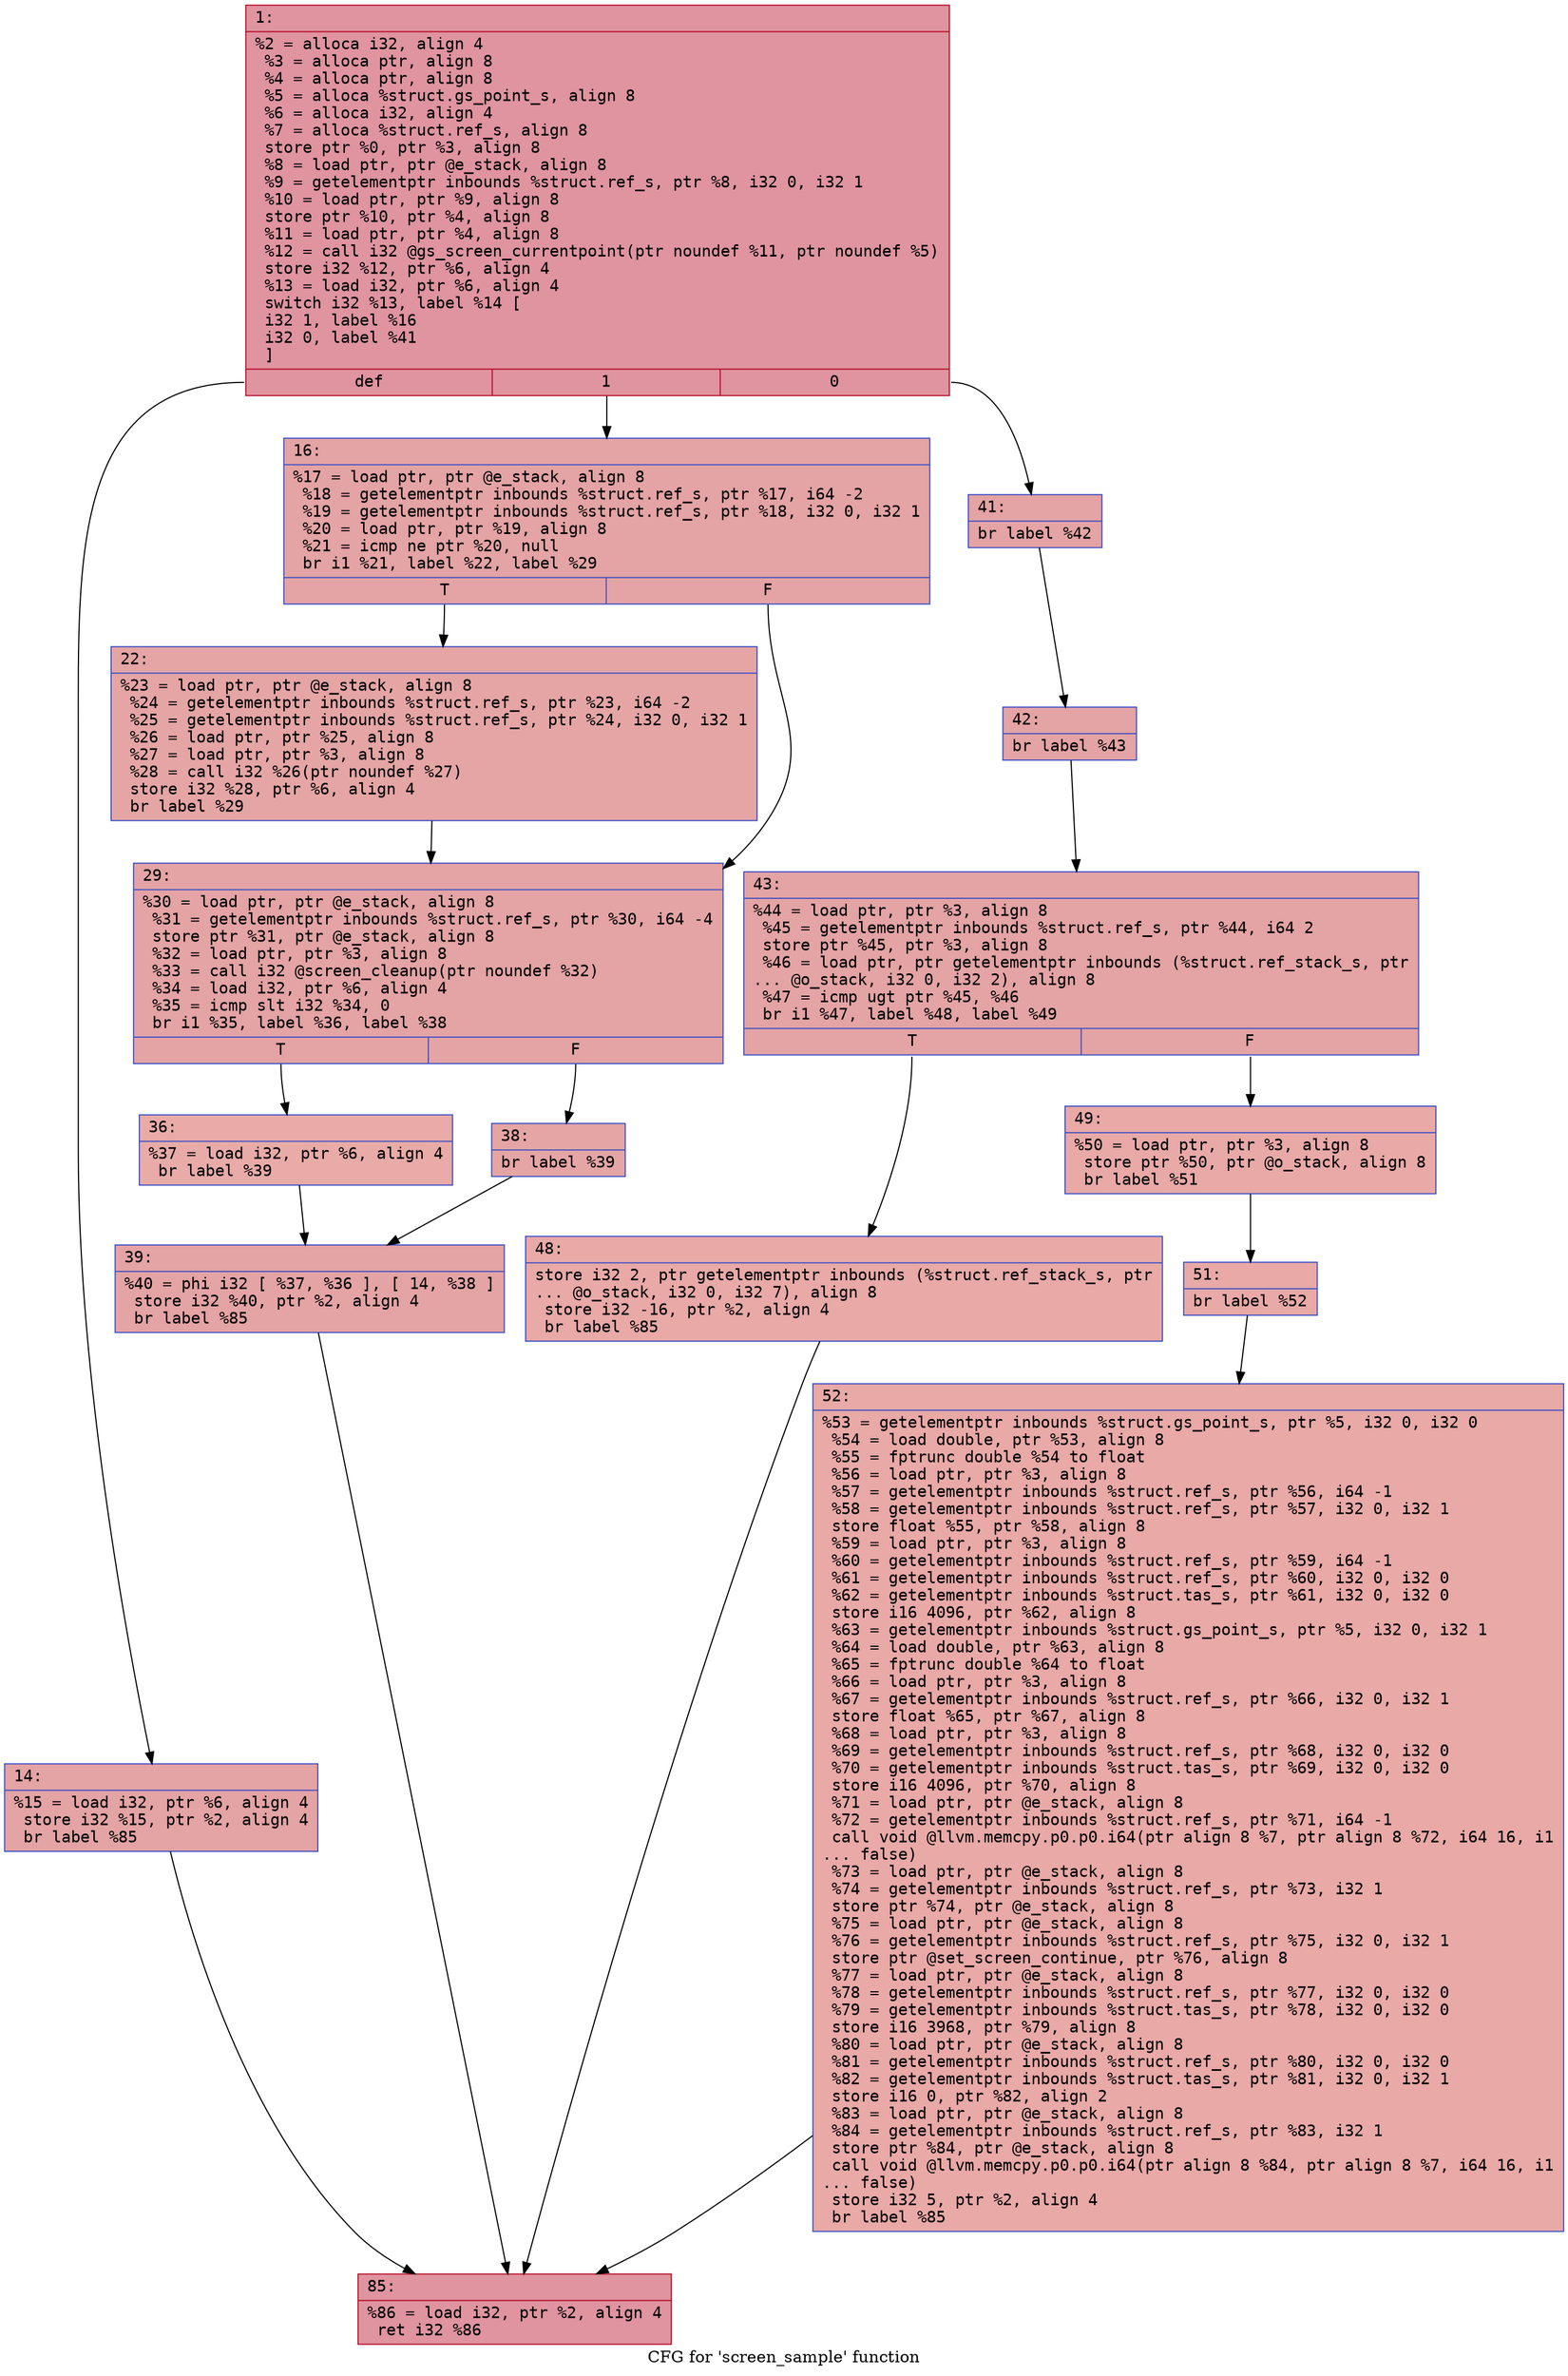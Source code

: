 digraph "CFG for 'screen_sample' function" {
	label="CFG for 'screen_sample' function";

	Node0x6000033b5220 [shape=record,color="#b70d28ff", style=filled, fillcolor="#b70d2870" fontname="Courier",label="{1:\l|  %2 = alloca i32, align 4\l  %3 = alloca ptr, align 8\l  %4 = alloca ptr, align 8\l  %5 = alloca %struct.gs_point_s, align 8\l  %6 = alloca i32, align 4\l  %7 = alloca %struct.ref_s, align 8\l  store ptr %0, ptr %3, align 8\l  %8 = load ptr, ptr @e_stack, align 8\l  %9 = getelementptr inbounds %struct.ref_s, ptr %8, i32 0, i32 1\l  %10 = load ptr, ptr %9, align 8\l  store ptr %10, ptr %4, align 8\l  %11 = load ptr, ptr %4, align 8\l  %12 = call i32 @gs_screen_currentpoint(ptr noundef %11, ptr noundef %5)\l  store i32 %12, ptr %6, align 4\l  %13 = load i32, ptr %6, align 4\l  switch i32 %13, label %14 [\l    i32 1, label %16\l    i32 0, label %41\l  ]\l|{<s0>def|<s1>1|<s2>0}}"];
	Node0x6000033b5220:s0 -> Node0x6000033b5270[tooltip="1 -> 14\nProbability 33.33%" ];
	Node0x6000033b5220:s1 -> Node0x6000033b52c0[tooltip="1 -> 16\nProbability 33.33%" ];
	Node0x6000033b5220:s2 -> Node0x6000033b54a0[tooltip="1 -> 41\nProbability 33.33%" ];
	Node0x6000033b5270 [shape=record,color="#3d50c3ff", style=filled, fillcolor="#c32e3170" fontname="Courier",label="{14:\l|  %15 = load i32, ptr %6, align 4\l  store i32 %15, ptr %2, align 4\l  br label %85\l}"];
	Node0x6000033b5270 -> Node0x6000033b56d0[tooltip="14 -> 85\nProbability 100.00%" ];
	Node0x6000033b52c0 [shape=record,color="#3d50c3ff", style=filled, fillcolor="#c32e3170" fontname="Courier",label="{16:\l|  %17 = load ptr, ptr @e_stack, align 8\l  %18 = getelementptr inbounds %struct.ref_s, ptr %17, i64 -2\l  %19 = getelementptr inbounds %struct.ref_s, ptr %18, i32 0, i32 1\l  %20 = load ptr, ptr %19, align 8\l  %21 = icmp ne ptr %20, null\l  br i1 %21, label %22, label %29\l|{<s0>T|<s1>F}}"];
	Node0x6000033b52c0:s0 -> Node0x6000033b5310[tooltip="16 -> 22\nProbability 62.50%" ];
	Node0x6000033b52c0:s1 -> Node0x6000033b5360[tooltip="16 -> 29\nProbability 37.50%" ];
	Node0x6000033b5310 [shape=record,color="#3d50c3ff", style=filled, fillcolor="#c5333470" fontname="Courier",label="{22:\l|  %23 = load ptr, ptr @e_stack, align 8\l  %24 = getelementptr inbounds %struct.ref_s, ptr %23, i64 -2\l  %25 = getelementptr inbounds %struct.ref_s, ptr %24, i32 0, i32 1\l  %26 = load ptr, ptr %25, align 8\l  %27 = load ptr, ptr %3, align 8\l  %28 = call i32 %26(ptr noundef %27)\l  store i32 %28, ptr %6, align 4\l  br label %29\l}"];
	Node0x6000033b5310 -> Node0x6000033b5360[tooltip="22 -> 29\nProbability 100.00%" ];
	Node0x6000033b5360 [shape=record,color="#3d50c3ff", style=filled, fillcolor="#c32e3170" fontname="Courier",label="{29:\l|  %30 = load ptr, ptr @e_stack, align 8\l  %31 = getelementptr inbounds %struct.ref_s, ptr %30, i64 -4\l  store ptr %31, ptr @e_stack, align 8\l  %32 = load ptr, ptr %3, align 8\l  %33 = call i32 @screen_cleanup(ptr noundef %32)\l  %34 = load i32, ptr %6, align 4\l  %35 = icmp slt i32 %34, 0\l  br i1 %35, label %36, label %38\l|{<s0>T|<s1>F}}"];
	Node0x6000033b5360:s0 -> Node0x6000033b53b0[tooltip="29 -> 36\nProbability 37.50%" ];
	Node0x6000033b5360:s1 -> Node0x6000033b5400[tooltip="29 -> 38\nProbability 62.50%" ];
	Node0x6000033b53b0 [shape=record,color="#3d50c3ff", style=filled, fillcolor="#cc403a70" fontname="Courier",label="{36:\l|  %37 = load i32, ptr %6, align 4\l  br label %39\l}"];
	Node0x6000033b53b0 -> Node0x6000033b5450[tooltip="36 -> 39\nProbability 100.00%" ];
	Node0x6000033b5400 [shape=record,color="#3d50c3ff", style=filled, fillcolor="#c5333470" fontname="Courier",label="{38:\l|  br label %39\l}"];
	Node0x6000033b5400 -> Node0x6000033b5450[tooltip="38 -> 39\nProbability 100.00%" ];
	Node0x6000033b5450 [shape=record,color="#3d50c3ff", style=filled, fillcolor="#c32e3170" fontname="Courier",label="{39:\l|  %40 = phi i32 [ %37, %36 ], [ 14, %38 ]\l  store i32 %40, ptr %2, align 4\l  br label %85\l}"];
	Node0x6000033b5450 -> Node0x6000033b56d0[tooltip="39 -> 85\nProbability 100.00%" ];
	Node0x6000033b54a0 [shape=record,color="#3d50c3ff", style=filled, fillcolor="#c32e3170" fontname="Courier",label="{41:\l|  br label %42\l}"];
	Node0x6000033b54a0 -> Node0x6000033b54f0[tooltip="41 -> 42\nProbability 100.00%" ];
	Node0x6000033b54f0 [shape=record,color="#3d50c3ff", style=filled, fillcolor="#c32e3170" fontname="Courier",label="{42:\l|  br label %43\l}"];
	Node0x6000033b54f0 -> Node0x6000033b5540[tooltip="42 -> 43\nProbability 100.00%" ];
	Node0x6000033b5540 [shape=record,color="#3d50c3ff", style=filled, fillcolor="#c32e3170" fontname="Courier",label="{43:\l|  %44 = load ptr, ptr %3, align 8\l  %45 = getelementptr inbounds %struct.ref_s, ptr %44, i64 2\l  store ptr %45, ptr %3, align 8\l  %46 = load ptr, ptr getelementptr inbounds (%struct.ref_stack_s, ptr\l... @o_stack, i32 0, i32 2), align 8\l  %47 = icmp ugt ptr %45, %46\l  br i1 %47, label %48, label %49\l|{<s0>T|<s1>F}}"];
	Node0x6000033b5540:s0 -> Node0x6000033b5590[tooltip="43 -> 48\nProbability 50.00%" ];
	Node0x6000033b5540:s1 -> Node0x6000033b55e0[tooltip="43 -> 49\nProbability 50.00%" ];
	Node0x6000033b5590 [shape=record,color="#3d50c3ff", style=filled, fillcolor="#ca3b3770" fontname="Courier",label="{48:\l|  store i32 2, ptr getelementptr inbounds (%struct.ref_stack_s, ptr\l... @o_stack, i32 0, i32 7), align 8\l  store i32 -16, ptr %2, align 4\l  br label %85\l}"];
	Node0x6000033b5590 -> Node0x6000033b56d0[tooltip="48 -> 85\nProbability 100.00%" ];
	Node0x6000033b55e0 [shape=record,color="#3d50c3ff", style=filled, fillcolor="#ca3b3770" fontname="Courier",label="{49:\l|  %50 = load ptr, ptr %3, align 8\l  store ptr %50, ptr @o_stack, align 8\l  br label %51\l}"];
	Node0x6000033b55e0 -> Node0x6000033b5630[tooltip="49 -> 51\nProbability 100.00%" ];
	Node0x6000033b5630 [shape=record,color="#3d50c3ff", style=filled, fillcolor="#ca3b3770" fontname="Courier",label="{51:\l|  br label %52\l}"];
	Node0x6000033b5630 -> Node0x6000033b5680[tooltip="51 -> 52\nProbability 100.00%" ];
	Node0x6000033b5680 [shape=record,color="#3d50c3ff", style=filled, fillcolor="#ca3b3770" fontname="Courier",label="{52:\l|  %53 = getelementptr inbounds %struct.gs_point_s, ptr %5, i32 0, i32 0\l  %54 = load double, ptr %53, align 8\l  %55 = fptrunc double %54 to float\l  %56 = load ptr, ptr %3, align 8\l  %57 = getelementptr inbounds %struct.ref_s, ptr %56, i64 -1\l  %58 = getelementptr inbounds %struct.ref_s, ptr %57, i32 0, i32 1\l  store float %55, ptr %58, align 8\l  %59 = load ptr, ptr %3, align 8\l  %60 = getelementptr inbounds %struct.ref_s, ptr %59, i64 -1\l  %61 = getelementptr inbounds %struct.ref_s, ptr %60, i32 0, i32 0\l  %62 = getelementptr inbounds %struct.tas_s, ptr %61, i32 0, i32 0\l  store i16 4096, ptr %62, align 8\l  %63 = getelementptr inbounds %struct.gs_point_s, ptr %5, i32 0, i32 1\l  %64 = load double, ptr %63, align 8\l  %65 = fptrunc double %64 to float\l  %66 = load ptr, ptr %3, align 8\l  %67 = getelementptr inbounds %struct.ref_s, ptr %66, i32 0, i32 1\l  store float %65, ptr %67, align 8\l  %68 = load ptr, ptr %3, align 8\l  %69 = getelementptr inbounds %struct.ref_s, ptr %68, i32 0, i32 0\l  %70 = getelementptr inbounds %struct.tas_s, ptr %69, i32 0, i32 0\l  store i16 4096, ptr %70, align 8\l  %71 = load ptr, ptr @e_stack, align 8\l  %72 = getelementptr inbounds %struct.ref_s, ptr %71, i64 -1\l  call void @llvm.memcpy.p0.p0.i64(ptr align 8 %7, ptr align 8 %72, i64 16, i1\l... false)\l  %73 = load ptr, ptr @e_stack, align 8\l  %74 = getelementptr inbounds %struct.ref_s, ptr %73, i32 1\l  store ptr %74, ptr @e_stack, align 8\l  %75 = load ptr, ptr @e_stack, align 8\l  %76 = getelementptr inbounds %struct.ref_s, ptr %75, i32 0, i32 1\l  store ptr @set_screen_continue, ptr %76, align 8\l  %77 = load ptr, ptr @e_stack, align 8\l  %78 = getelementptr inbounds %struct.ref_s, ptr %77, i32 0, i32 0\l  %79 = getelementptr inbounds %struct.tas_s, ptr %78, i32 0, i32 0\l  store i16 3968, ptr %79, align 8\l  %80 = load ptr, ptr @e_stack, align 8\l  %81 = getelementptr inbounds %struct.ref_s, ptr %80, i32 0, i32 0\l  %82 = getelementptr inbounds %struct.tas_s, ptr %81, i32 0, i32 1\l  store i16 0, ptr %82, align 2\l  %83 = load ptr, ptr @e_stack, align 8\l  %84 = getelementptr inbounds %struct.ref_s, ptr %83, i32 1\l  store ptr %84, ptr @e_stack, align 8\l  call void @llvm.memcpy.p0.p0.i64(ptr align 8 %84, ptr align 8 %7, i64 16, i1\l... false)\l  store i32 5, ptr %2, align 4\l  br label %85\l}"];
	Node0x6000033b5680 -> Node0x6000033b56d0[tooltip="52 -> 85\nProbability 100.00%" ];
	Node0x6000033b56d0 [shape=record,color="#b70d28ff", style=filled, fillcolor="#b70d2870" fontname="Courier",label="{85:\l|  %86 = load i32, ptr %2, align 4\l  ret i32 %86\l}"];
}
